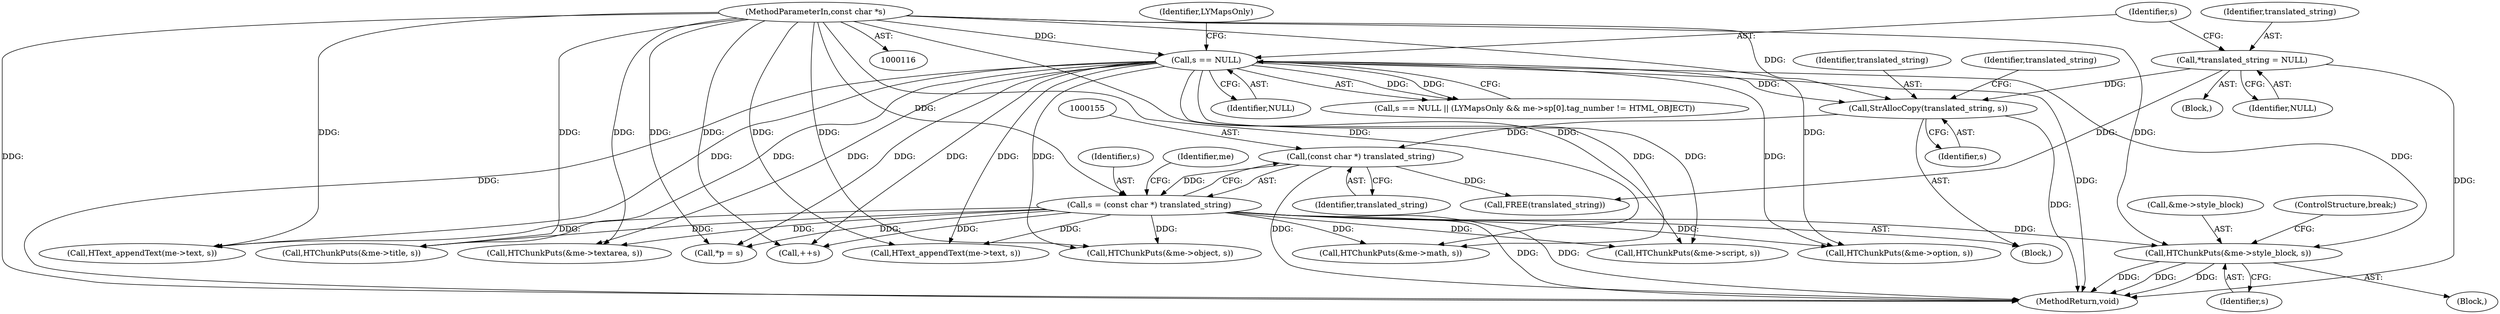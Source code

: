 digraph "1_lynx-snapshots_280a61b300a1614f6037efc0902ff7ecf17146e9@del" {
"1000177" [label="(Call,HTChunkPuts(&me->style_block, s))"];
"1000126" [label="(Call,s == NULL)"];
"1000118" [label="(MethodParameterIn,const char *s)"];
"1000152" [label="(Call,s = (const char *) translated_string)"];
"1000154" [label="(Call,(const char *) translated_string)"];
"1000144" [label="(Call,StrAllocCopy(translated_string, s))"];
"1000121" [label="(Call,*translated_string = NULL)"];
"1000178" [label="(Call,&me->style_block)"];
"1000149" [label="(Identifier,translated_string)"];
"1000145" [label="(Identifier,translated_string)"];
"1000259" [label="(Call,HText_appendText(me->text, s))"];
"1000169" [label="(Call,HTChunkPuts(&me->title, s))"];
"1000211" [label="(Call,HTChunkPuts(&me->textarea, s))"];
"1000128" [label="(Identifier,NULL)"];
"1000165" [label="(Block,)"];
"1000130" [label="(Identifier,LYMapsOnly)"];
"1000268" [label="(Call,*p = s)"];
"1000121" [label="(Call,*translated_string = NULL)"];
"1000470" [label="(Call,FREE(translated_string))"];
"1000252" [label="(Call,++s)"];
"1000123" [label="(Identifier,NULL)"];
"1000153" [label="(Identifier,s)"];
"1000144" [label="(Call,StrAllocCopy(translated_string, s))"];
"1000119" [label="(Block,)"];
"1000196" [label="(Call,HText_appendText(me->text, s))"];
"1000125" [label="(Call,s == NULL || (LYMapsOnly && me->sp[0].tag_number != HTML_OBJECT))"];
"1000122" [label="(Identifier,translated_string)"];
"1000161" [label="(Identifier,me)"];
"1000156" [label="(Identifier,translated_string)"];
"1000472" [label="(MethodReturn,void)"];
"1000203" [label="(Call,HTChunkPuts(&me->object, s))"];
"1000154" [label="(Call,(const char *) translated_string)"];
"1000152" [label="(Call,s = (const char *) translated_string)"];
"1000118" [label="(MethodParameterIn,const char *s)"];
"1000127" [label="(Identifier,s)"];
"1000143" [label="(Block,)"];
"1000126" [label="(Call,s == NULL)"];
"1000177" [label="(Call,HTChunkPuts(&me->style_block, s))"];
"1000228" [label="(Call,HTChunkPuts(&me->math, s))"];
"1000146" [label="(Identifier,s)"];
"1000182" [label="(Identifier,s)"];
"1000185" [label="(Call,HTChunkPuts(&me->script, s))"];
"1000183" [label="(ControlStructure,break;)"];
"1000220" [label="(Call,HTChunkPuts(&me->option, s))"];
"1000177" -> "1000165"  [label="AST: "];
"1000177" -> "1000182"  [label="CFG: "];
"1000178" -> "1000177"  [label="AST: "];
"1000182" -> "1000177"  [label="AST: "];
"1000183" -> "1000177"  [label="CFG: "];
"1000177" -> "1000472"  [label="DDG: "];
"1000177" -> "1000472"  [label="DDG: "];
"1000177" -> "1000472"  [label="DDG: "];
"1000126" -> "1000177"  [label="DDG: "];
"1000152" -> "1000177"  [label="DDG: "];
"1000118" -> "1000177"  [label="DDG: "];
"1000126" -> "1000125"  [label="AST: "];
"1000126" -> "1000128"  [label="CFG: "];
"1000127" -> "1000126"  [label="AST: "];
"1000128" -> "1000126"  [label="AST: "];
"1000130" -> "1000126"  [label="CFG: "];
"1000125" -> "1000126"  [label="CFG: "];
"1000126" -> "1000472"  [label="DDG: "];
"1000126" -> "1000472"  [label="DDG: "];
"1000126" -> "1000125"  [label="DDG: "];
"1000126" -> "1000125"  [label="DDG: "];
"1000118" -> "1000126"  [label="DDG: "];
"1000126" -> "1000144"  [label="DDG: "];
"1000126" -> "1000169"  [label="DDG: "];
"1000126" -> "1000185"  [label="DDG: "];
"1000126" -> "1000196"  [label="DDG: "];
"1000126" -> "1000203"  [label="DDG: "];
"1000126" -> "1000211"  [label="DDG: "];
"1000126" -> "1000220"  [label="DDG: "];
"1000126" -> "1000228"  [label="DDG: "];
"1000126" -> "1000252"  [label="DDG: "];
"1000126" -> "1000259"  [label="DDG: "];
"1000126" -> "1000268"  [label="DDG: "];
"1000118" -> "1000116"  [label="AST: "];
"1000118" -> "1000472"  [label="DDG: "];
"1000118" -> "1000144"  [label="DDG: "];
"1000118" -> "1000152"  [label="DDG: "];
"1000118" -> "1000169"  [label="DDG: "];
"1000118" -> "1000185"  [label="DDG: "];
"1000118" -> "1000196"  [label="DDG: "];
"1000118" -> "1000203"  [label="DDG: "];
"1000118" -> "1000211"  [label="DDG: "];
"1000118" -> "1000220"  [label="DDG: "];
"1000118" -> "1000228"  [label="DDG: "];
"1000118" -> "1000252"  [label="DDG: "];
"1000118" -> "1000259"  [label="DDG: "];
"1000118" -> "1000268"  [label="DDG: "];
"1000152" -> "1000143"  [label="AST: "];
"1000152" -> "1000154"  [label="CFG: "];
"1000153" -> "1000152"  [label="AST: "];
"1000154" -> "1000152"  [label="AST: "];
"1000161" -> "1000152"  [label="CFG: "];
"1000152" -> "1000472"  [label="DDG: "];
"1000152" -> "1000472"  [label="DDG: "];
"1000154" -> "1000152"  [label="DDG: "];
"1000152" -> "1000169"  [label="DDG: "];
"1000152" -> "1000185"  [label="DDG: "];
"1000152" -> "1000196"  [label="DDG: "];
"1000152" -> "1000203"  [label="DDG: "];
"1000152" -> "1000211"  [label="DDG: "];
"1000152" -> "1000220"  [label="DDG: "];
"1000152" -> "1000228"  [label="DDG: "];
"1000152" -> "1000252"  [label="DDG: "];
"1000152" -> "1000259"  [label="DDG: "];
"1000152" -> "1000268"  [label="DDG: "];
"1000154" -> "1000156"  [label="CFG: "];
"1000155" -> "1000154"  [label="AST: "];
"1000156" -> "1000154"  [label="AST: "];
"1000154" -> "1000472"  [label="DDG: "];
"1000144" -> "1000154"  [label="DDG: "];
"1000154" -> "1000470"  [label="DDG: "];
"1000144" -> "1000143"  [label="AST: "];
"1000144" -> "1000146"  [label="CFG: "];
"1000145" -> "1000144"  [label="AST: "];
"1000146" -> "1000144"  [label="AST: "];
"1000149" -> "1000144"  [label="CFG: "];
"1000144" -> "1000472"  [label="DDG: "];
"1000121" -> "1000144"  [label="DDG: "];
"1000121" -> "1000119"  [label="AST: "];
"1000121" -> "1000123"  [label="CFG: "];
"1000122" -> "1000121"  [label="AST: "];
"1000123" -> "1000121"  [label="AST: "];
"1000127" -> "1000121"  [label="CFG: "];
"1000121" -> "1000472"  [label="DDG: "];
"1000121" -> "1000470"  [label="DDG: "];
}
